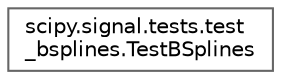 digraph "Graphical Class Hierarchy"
{
 // LATEX_PDF_SIZE
  bgcolor="transparent";
  edge [fontname=Helvetica,fontsize=10,labelfontname=Helvetica,labelfontsize=10];
  node [fontname=Helvetica,fontsize=10,shape=box,height=0.2,width=0.4];
  rankdir="LR";
  Node0 [id="Node000000",label="scipy.signal.tests.test\l_bsplines.TestBSplines",height=0.2,width=0.4,color="grey40", fillcolor="white", style="filled",URL="$d1/d5b/classscipy_1_1signal_1_1tests_1_1test__bsplines_1_1TestBSplines.html",tooltip=" "];
}
